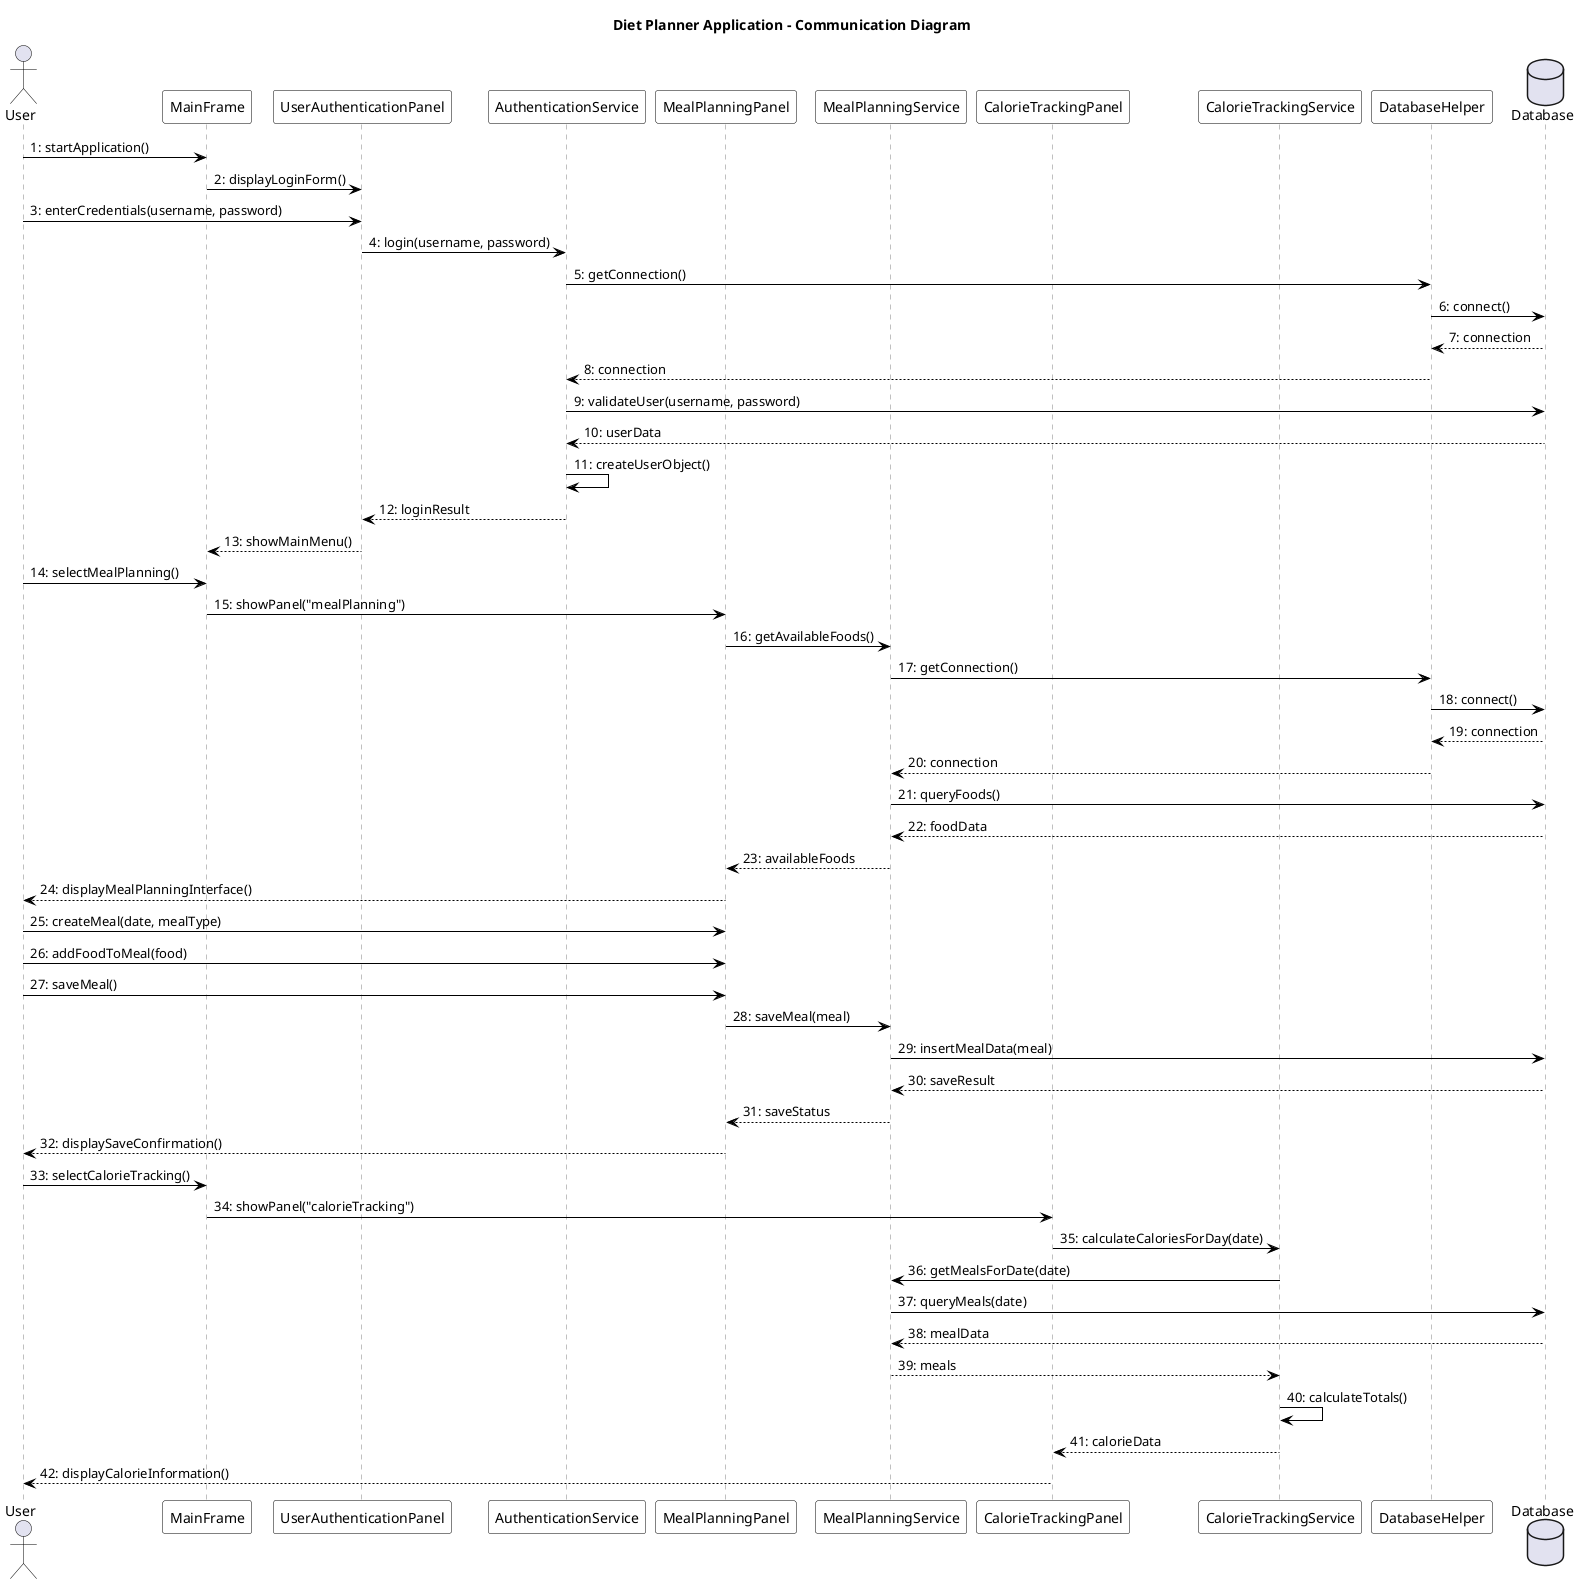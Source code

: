@startuml "Communication Diagram"
' Diet Planner Application Communication Diagram

title Diet Planner Application - Communication Diagram

skinparam backgroundColor white
skinparam handwritten false
skinparam defaultFontName Arial
skinparam sequence {
  ArrowColor black
  ActorBorderColor black
  LifeLineBorderColor gray
  ParticipantBorderColor black
  ParticipantBackgroundColor white
}

actor User as user
participant "MainFrame" as ui
participant "UserAuthenticationPanel" as authPanel
participant "AuthenticationService" as authService
participant "MealPlanningPanel" as mealPanel
participant "MealPlanningService" as mealService
participant "CalorieTrackingPanel" as caloriePanel
participant "CalorieTrackingService" as calorieService
participant "DatabaseHelper" as dbHelper
database "Database" as db

' Login sequence
user -> ui : 1: startApplication()
ui -> authPanel : 2: displayLoginForm()
user -> authPanel : 3: enterCredentials(username, password)
authPanel -> authService : 4: login(username, password)
authService -> dbHelper : 5: getConnection()
dbHelper -> db : 6: connect()
db --> dbHelper : 7: connection
dbHelper --> authService : 8: connection
authService -> db : 9: validateUser(username, password)
db --> authService : 10: userData
authService -> authService : 11: createUserObject()
authService --> authPanel : 12: loginResult
authPanel --> ui : 13: showMainMenu()

' Meal planning sequence
user -> ui : 14: selectMealPlanning()
ui -> mealPanel : 15: showPanel("mealPlanning")
mealPanel -> mealService : 16: getAvailableFoods()
mealService -> dbHelper : 17: getConnection()
dbHelper -> db : 18: connect()
db --> dbHelper : 19: connection
dbHelper --> mealService : 20: connection
mealService -> db : 21: queryFoods()
db --> mealService : 22: foodData
mealService --> mealPanel : 23: availableFoods
mealPanel --> user : 24: displayMealPlanningInterface()

' Creating meal sequence
user -> mealPanel : 25: createMeal(date, mealType)
user -> mealPanel : 26: addFoodToMeal(food)
user -> mealPanel : 27: saveMeal()
mealPanel -> mealService : 28: saveMeal(meal)
mealService -> db : 29: insertMealData(meal)
db --> mealService : 30: saveResult
mealService --> mealPanel : 31: saveStatus
mealPanel --> user : 32: displaySaveConfirmation()

' Calorie tracking sequence
user -> ui : 33: selectCalorieTracking()
ui -> caloriePanel : 34: showPanel("calorieTracking")
caloriePanel -> calorieService : 35: calculateCaloriesForDay(date)
calorieService -> mealService : 36: getMealsForDate(date)
mealService -> db : 37: queryMeals(date)
db --> mealService : 38: mealData
mealService --> calorieService : 39: meals
calorieService -> calorieService : 40: calculateTotals()
calorieService --> caloriePanel : 41: calorieData
caloriePanel --> user : 42: displayCalorieInformation()

@enduml 